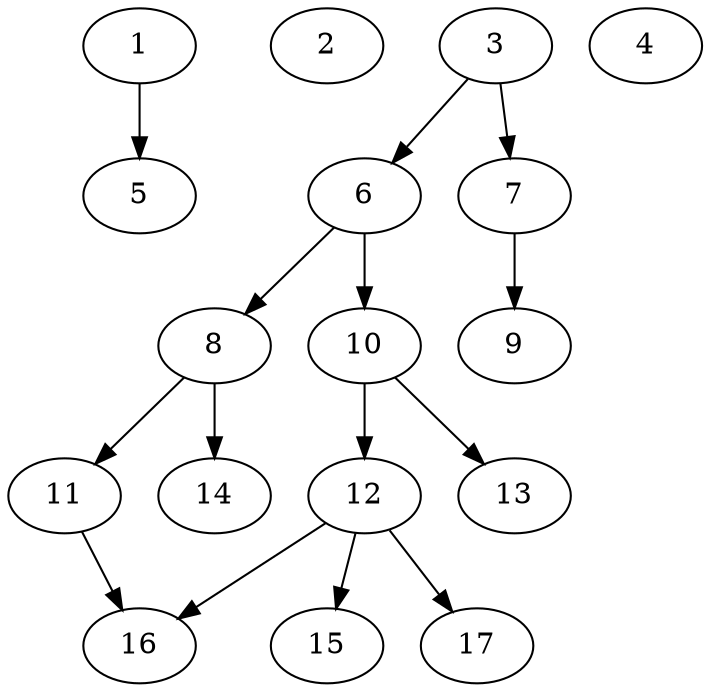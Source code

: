 // DAG (tier=1-easy, mode=data, n=17, ccr=0.319, fat=0.500, density=0.308, regular=0.797, jump=0.067, mindata=1048576, maxdata=8388608)
// DAG automatically generated by daggen at Sun Aug 24 16:33:33 2025
// /home/ermia/Project/Environments/daggen/bin/daggen --dot --ccr 0.319 --fat 0.500 --regular 0.797 --density 0.308 --jump 0.067 --mindata 1048576 --maxdata 8388608 -n 17 
digraph G {
  1 [size="7491425756060169", alpha="0.03", expect_size="3745712878030084"]
  1 -> 5 [size ="156479088754688"]
  2 [size="77577509533841728", alpha="0.05", expect_size="38788754766920864"]
  3 [size="126534035866469392", alpha="0.07", expect_size="63267017933234696"]
  3 -> 6 [size ="168062204510208"]
  3 -> 7 [size ="168062204510208"]
  4 [size="1286096096719798272", alpha="0.07", expect_size="643048048359899136"]
  5 [size="7473503522363794", alpha="0.07", expect_size="3736751761181897"]
  6 [size="44322175732766736384", alpha="0.06", expect_size="22161087866383368192"]
  6 -> 8 [size ="100192997081088"]
  6 -> 10 [size ="100192997081088"]
  7 [size="8385421031187152896", alpha="0.05", expect_size="4192710515593576448"]
  7 -> 9 [size ="33019708571648"]
  8 [size="30901634889100200", alpha="0.09", expect_size="15450817444550100"]
  8 -> 11 [size ="542253042892800"]
  8 -> 14 [size ="542253042892800"]
  9 [size="609471653079094528", alpha="0.15", expect_size="304735826539547264"]
  10 [size="13846122219818478", alpha="0.04", expect_size="6923061109909239"]
  10 -> 12 [size ="324020260044800"]
  10 -> 13 [size ="324020260044800"]
  11 [size="19929968320705872", alpha="0.16", expect_size="9964984160352936"]
  11 -> 16 [size ="367958983442432"]
  12 [size="546874643800280530944", alpha="0.09", expect_size="273437321900140265472"]
  12 -> 15 [size ="534993507975168"]
  12 -> 16 [size ="534993507975168"]
  12 -> 17 [size ="534993507975168"]
  13 [size="334943043413265728", alpha="0.05", expect_size="167471521706632864"]
  14 [size="79294810807098672", alpha="0.11", expect_size="39647405403549336"]
  15 [size="15067763423220828", alpha="0.15", expect_size="7533881711610414"]
  16 [size="2282380383976438", alpha="0.01", expect_size="1141190191988219"]
  17 [size="682065221361224", alpha="0.15", expect_size="341032610680612"]
}